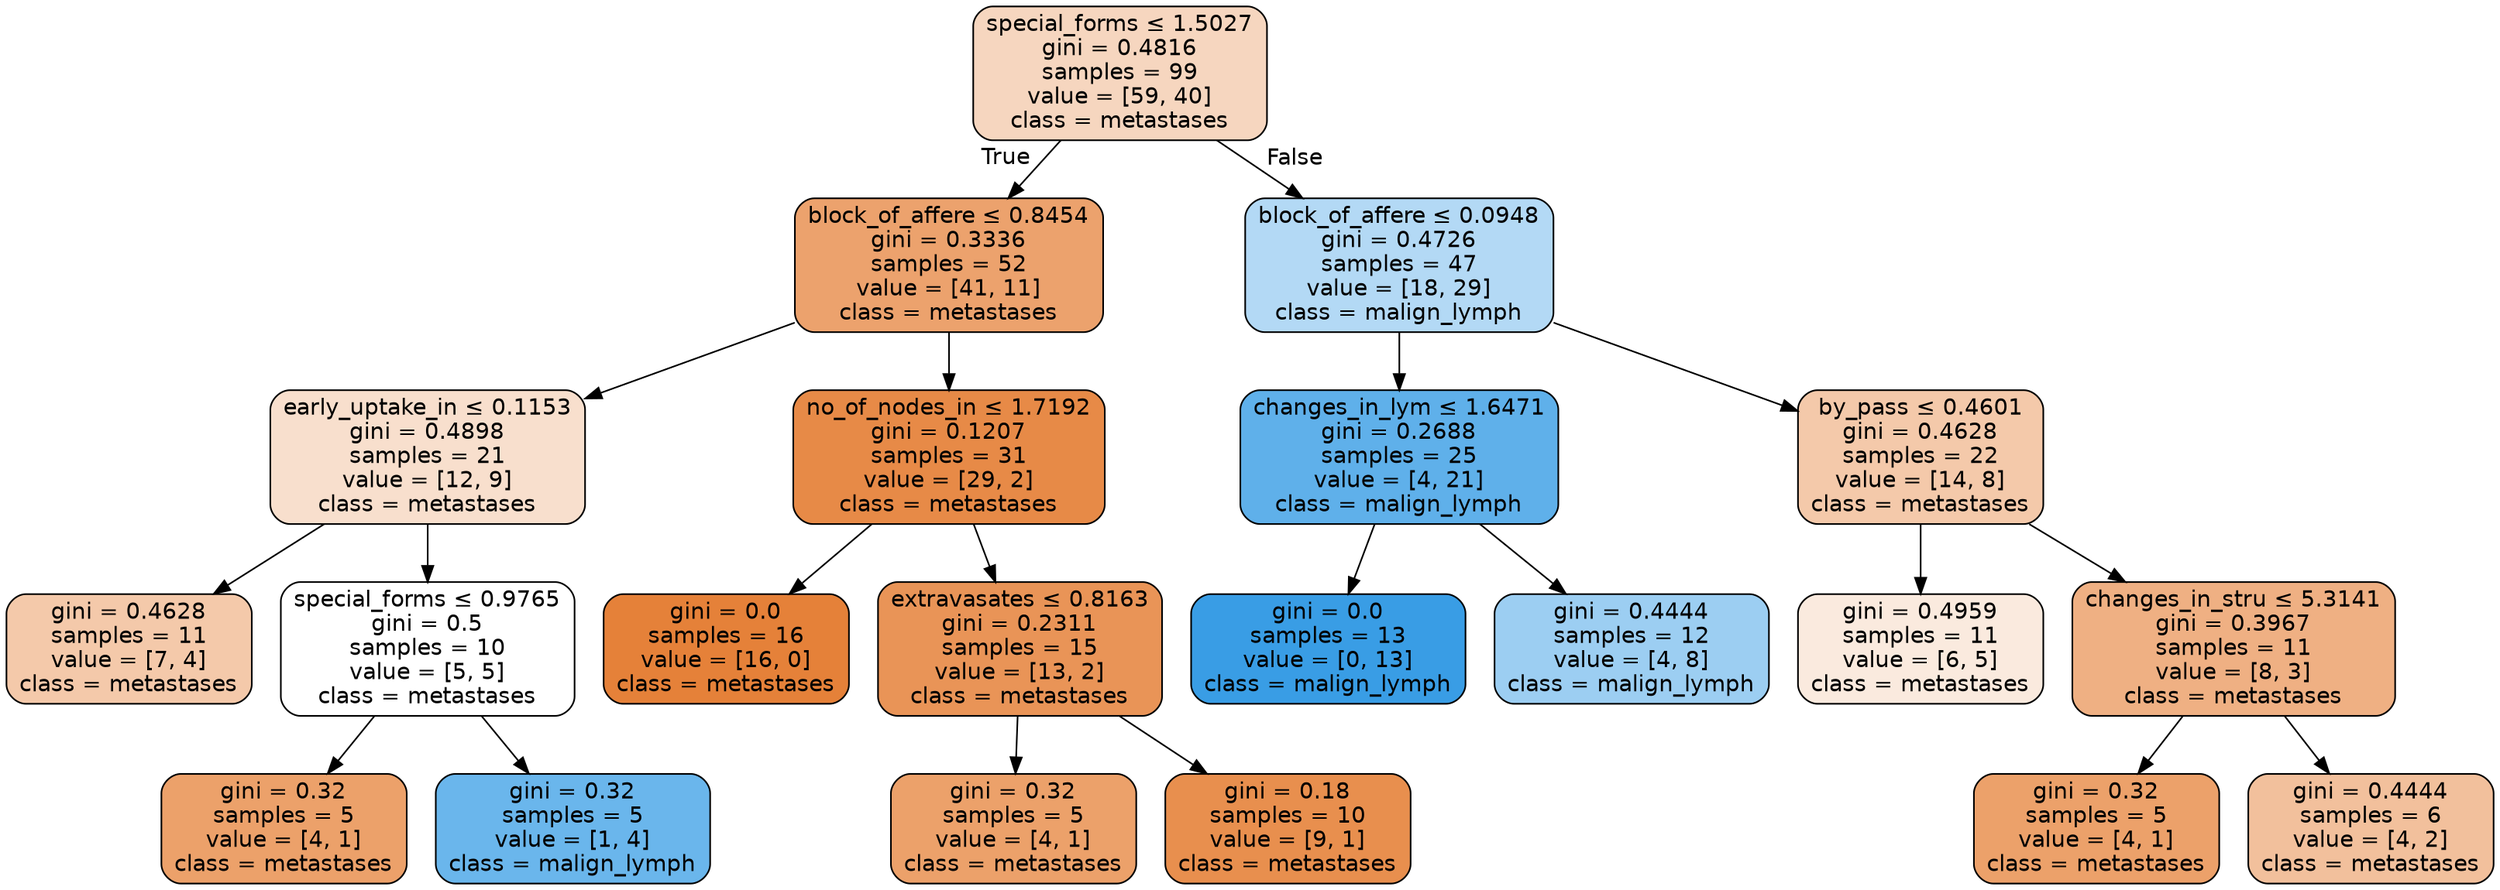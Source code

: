 digraph Tree {
node [shape=box, style="filled, rounded", color="black", fontname=helvetica] ;
edge [fontname=helvetica] ;
0 [label=<special_forms &le; 1.5027<br/>gini = 0.4816<br/>samples = 99<br/>value = [59, 40]<br/>class = metastases>, fillcolor="#e5813952"] ;
1 [label=<block_of_affere &le; 0.8454<br/>gini = 0.3336<br/>samples = 52<br/>value = [41, 11]<br/>class = metastases>, fillcolor="#e58139bb"] ;
0 -> 1 [labeldistance=2.5, labelangle=45, headlabel="True"] ;
2 [label=<early_uptake_in &le; 0.1153<br/>gini = 0.4898<br/>samples = 21<br/>value = [12, 9]<br/>class = metastases>, fillcolor="#e5813940"] ;
1 -> 2 ;
3 [label=<gini = 0.4628<br/>samples = 11<br/>value = [7, 4]<br/>class = metastases>, fillcolor="#e581396d"] ;
2 -> 3 ;
4 [label=<special_forms &le; 0.9765<br/>gini = 0.5<br/>samples = 10<br/>value = [5, 5]<br/>class = metastases>, fillcolor="#e5813900"] ;
2 -> 4 ;
5 [label=<gini = 0.32<br/>samples = 5<br/>value = [4, 1]<br/>class = metastases>, fillcolor="#e58139bf"] ;
4 -> 5 ;
6 [label=<gini = 0.32<br/>samples = 5<br/>value = [1, 4]<br/>class = malign_lymph>, fillcolor="#399de5bf"] ;
4 -> 6 ;
7 [label=<no_of_nodes_in &le; 1.7192<br/>gini = 0.1207<br/>samples = 31<br/>value = [29, 2]<br/>class = metastases>, fillcolor="#e58139ed"] ;
1 -> 7 ;
8 [label=<gini = 0.0<br/>samples = 16<br/>value = [16, 0]<br/>class = metastases>, fillcolor="#e58139ff"] ;
7 -> 8 ;
9 [label=<extravasates &le; 0.8163<br/>gini = 0.2311<br/>samples = 15<br/>value = [13, 2]<br/>class = metastases>, fillcolor="#e58139d8"] ;
7 -> 9 ;
10 [label=<gini = 0.32<br/>samples = 5<br/>value = [4, 1]<br/>class = metastases>, fillcolor="#e58139bf"] ;
9 -> 10 ;
11 [label=<gini = 0.18<br/>samples = 10<br/>value = [9, 1]<br/>class = metastases>, fillcolor="#e58139e3"] ;
9 -> 11 ;
12 [label=<block_of_affere &le; 0.0948<br/>gini = 0.4726<br/>samples = 47<br/>value = [18, 29]<br/>class = malign_lymph>, fillcolor="#399de561"] ;
0 -> 12 [labeldistance=2.5, labelangle=-45, headlabel="False"] ;
13 [label=<changes_in_lym &le; 1.6471<br/>gini = 0.2688<br/>samples = 25<br/>value = [4, 21]<br/>class = malign_lymph>, fillcolor="#399de5ce"] ;
12 -> 13 ;
14 [label=<gini = 0.0<br/>samples = 13<br/>value = [0, 13]<br/>class = malign_lymph>, fillcolor="#399de5ff"] ;
13 -> 14 ;
15 [label=<gini = 0.4444<br/>samples = 12<br/>value = [4, 8]<br/>class = malign_lymph>, fillcolor="#399de57f"] ;
13 -> 15 ;
16 [label=<by_pass &le; 0.4601<br/>gini = 0.4628<br/>samples = 22<br/>value = [14, 8]<br/>class = metastases>, fillcolor="#e581396d"] ;
12 -> 16 ;
17 [label=<gini = 0.4959<br/>samples = 11<br/>value = [6, 5]<br/>class = metastases>, fillcolor="#e581392a"] ;
16 -> 17 ;
18 [label=<changes_in_stru &le; 5.3141<br/>gini = 0.3967<br/>samples = 11<br/>value = [8, 3]<br/>class = metastases>, fillcolor="#e581399f"] ;
16 -> 18 ;
19 [label=<gini = 0.32<br/>samples = 5<br/>value = [4, 1]<br/>class = metastases>, fillcolor="#e58139bf"] ;
18 -> 19 ;
20 [label=<gini = 0.4444<br/>samples = 6<br/>value = [4, 2]<br/>class = metastases>, fillcolor="#e581397f"] ;
18 -> 20 ;
}